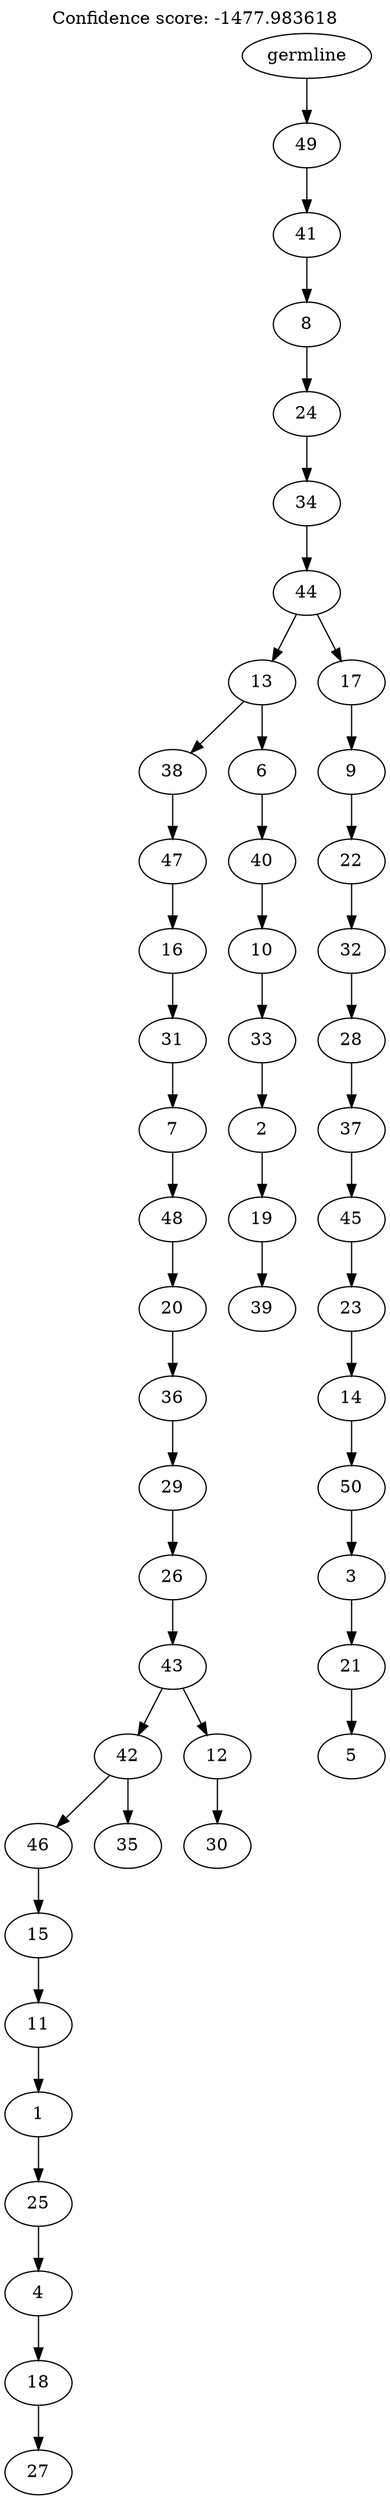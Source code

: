 digraph g {
	"48" -> "49";
	"49" [label="27"];
	"47" -> "48";
	"48" [label="18"];
	"46" -> "47";
	"47" [label="4"];
	"45" -> "46";
	"46" [label="25"];
	"44" -> "45";
	"45" [label="1"];
	"43" -> "44";
	"44" [label="11"];
	"42" -> "43";
	"43" [label="15"];
	"41" -> "42";
	"42" [label="46"];
	"41" -> "50";
	"50" [label="35"];
	"39" -> "40";
	"40" [label="30"];
	"38" -> "39";
	"39" [label="12"];
	"38" -> "41";
	"41" [label="42"];
	"37" -> "38";
	"38" [label="43"];
	"36" -> "37";
	"37" [label="26"];
	"35" -> "36";
	"36" [label="29"];
	"34" -> "35";
	"35" [label="36"];
	"33" -> "34";
	"34" [label="20"];
	"32" -> "33";
	"33" [label="48"];
	"31" -> "32";
	"32" [label="7"];
	"30" -> "31";
	"31" [label="31"];
	"29" -> "30";
	"30" [label="16"];
	"28" -> "29";
	"29" [label="47"];
	"26" -> "27";
	"27" [label="39"];
	"25" -> "26";
	"26" [label="19"];
	"24" -> "25";
	"25" [label="2"];
	"23" -> "24";
	"24" [label="33"];
	"22" -> "23";
	"23" [label="10"];
	"21" -> "22";
	"22" [label="40"];
	"20" -> "21";
	"21" [label="6"];
	"20" -> "28";
	"28" [label="38"];
	"18" -> "19";
	"19" [label="5"];
	"17" -> "18";
	"18" [label="21"];
	"16" -> "17";
	"17" [label="3"];
	"15" -> "16";
	"16" [label="50"];
	"14" -> "15";
	"15" [label="14"];
	"13" -> "14";
	"14" [label="23"];
	"12" -> "13";
	"13" [label="45"];
	"11" -> "12";
	"12" [label="37"];
	"10" -> "11";
	"11" [label="28"];
	"9" -> "10";
	"10" [label="32"];
	"8" -> "9";
	"9" [label="22"];
	"7" -> "8";
	"8" [label="9"];
	"6" -> "7";
	"7" [label="17"];
	"6" -> "20";
	"20" [label="13"];
	"5" -> "6";
	"6" [label="44"];
	"4" -> "5";
	"5" [label="34"];
	"3" -> "4";
	"4" [label="24"];
	"2" -> "3";
	"3" [label="8"];
	"1" -> "2";
	"2" [label="41"];
	"0" -> "1";
	"1" [label="49"];
	"0" [label="germline"];
	labelloc="t";
	label="Confidence score: -1477.983618";
}
